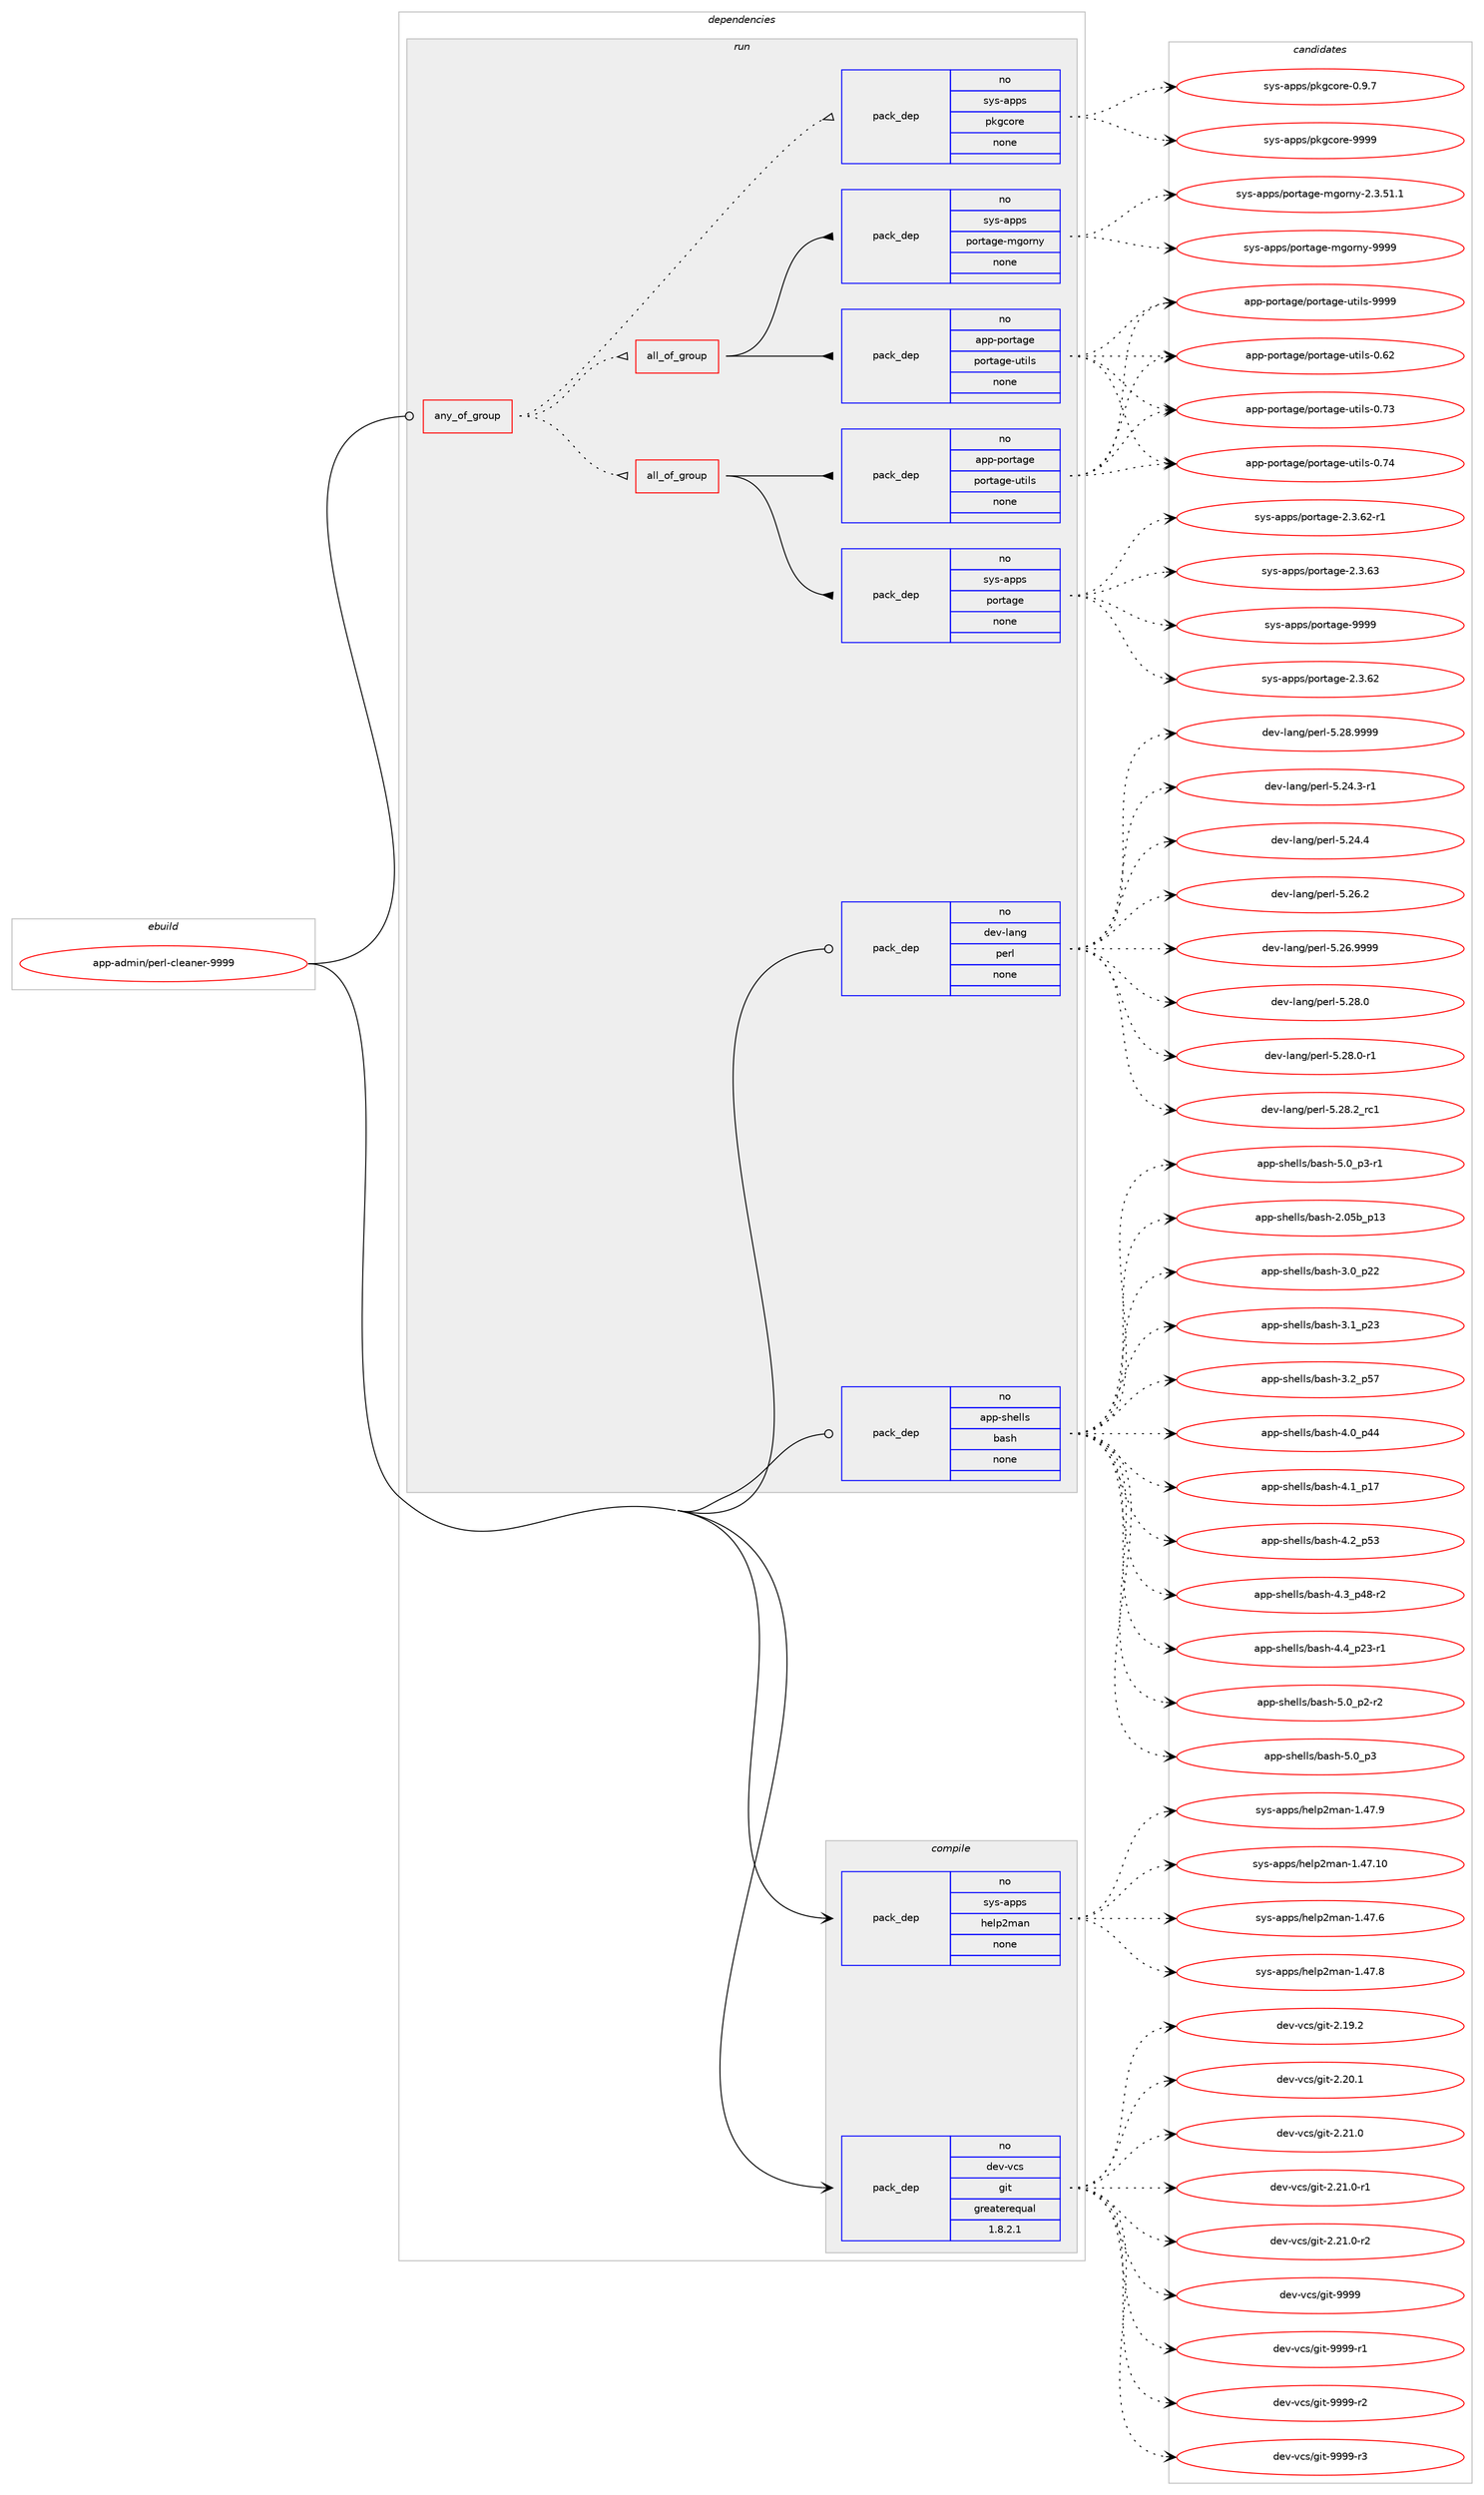 digraph prolog {

# *************
# Graph options
# *************

newrank=true;
concentrate=true;
compound=true;
graph [rankdir=LR,fontname=Helvetica,fontsize=10,ranksep=1.5];#, ranksep=2.5, nodesep=0.2];
edge  [arrowhead=vee];
node  [fontname=Helvetica,fontsize=10];

# **********
# The ebuild
# **********

subgraph cluster_leftcol {
color=gray;
rank=same;
label=<<i>ebuild</i>>;
id [label="app-admin/perl-cleaner-9999", color=red, width=4, href="../app-admin/perl-cleaner-9999.svg"];
}

# ****************
# The dependencies
# ****************

subgraph cluster_midcol {
color=gray;
label=<<i>dependencies</i>>;
subgraph cluster_compile {
fillcolor="#eeeeee";
style=filled;
label=<<i>compile</i>>;
subgraph pack205 {
dependency220 [label=<<TABLE BORDER="0" CELLBORDER="1" CELLSPACING="0" CELLPADDING="4" WIDTH="220"><TR><TD ROWSPAN="6" CELLPADDING="30">pack_dep</TD></TR><TR><TD WIDTH="110">no</TD></TR><TR><TD>dev-vcs</TD></TR><TR><TD>git</TD></TR><TR><TD>greaterequal</TD></TR><TR><TD>1.8.2.1</TD></TR></TABLE>>, shape=none, color=blue];
}
id:e -> dependency220:w [weight=20,style="solid",arrowhead="vee"];
subgraph pack206 {
dependency221 [label=<<TABLE BORDER="0" CELLBORDER="1" CELLSPACING="0" CELLPADDING="4" WIDTH="220"><TR><TD ROWSPAN="6" CELLPADDING="30">pack_dep</TD></TR><TR><TD WIDTH="110">no</TD></TR><TR><TD>sys-apps</TD></TR><TR><TD>help2man</TD></TR><TR><TD>none</TD></TR><TR><TD></TD></TR></TABLE>>, shape=none, color=blue];
}
id:e -> dependency221:w [weight=20,style="solid",arrowhead="vee"];
}
subgraph cluster_compileandrun {
fillcolor="#eeeeee";
style=filled;
label=<<i>compile and run</i>>;
}
subgraph cluster_run {
fillcolor="#eeeeee";
style=filled;
label=<<i>run</i>>;
subgraph any4 {
dependency222 [label=<<TABLE BORDER="0" CELLBORDER="1" CELLSPACING="0" CELLPADDING="4"><TR><TD CELLPADDING="10">any_of_group</TD></TR></TABLE>>, shape=none, color=red];subgraph all2 {
dependency223 [label=<<TABLE BORDER="0" CELLBORDER="1" CELLSPACING="0" CELLPADDING="4"><TR><TD CELLPADDING="10">all_of_group</TD></TR></TABLE>>, shape=none, color=red];subgraph pack207 {
dependency224 [label=<<TABLE BORDER="0" CELLBORDER="1" CELLSPACING="0" CELLPADDING="4" WIDTH="220"><TR><TD ROWSPAN="6" CELLPADDING="30">pack_dep</TD></TR><TR><TD WIDTH="110">no</TD></TR><TR><TD>sys-apps</TD></TR><TR><TD>portage</TD></TR><TR><TD>none</TD></TR><TR><TD></TD></TR></TABLE>>, shape=none, color=blue];
}
dependency223:e -> dependency224:w [weight=20,style="solid",arrowhead="inv"];
subgraph pack208 {
dependency225 [label=<<TABLE BORDER="0" CELLBORDER="1" CELLSPACING="0" CELLPADDING="4" WIDTH="220"><TR><TD ROWSPAN="6" CELLPADDING="30">pack_dep</TD></TR><TR><TD WIDTH="110">no</TD></TR><TR><TD>app-portage</TD></TR><TR><TD>portage-utils</TD></TR><TR><TD>none</TD></TR><TR><TD></TD></TR></TABLE>>, shape=none, color=blue];
}
dependency223:e -> dependency225:w [weight=20,style="solid",arrowhead="inv"];
}
dependency222:e -> dependency223:w [weight=20,style="dotted",arrowhead="oinv"];
subgraph all3 {
dependency226 [label=<<TABLE BORDER="0" CELLBORDER="1" CELLSPACING="0" CELLPADDING="4"><TR><TD CELLPADDING="10">all_of_group</TD></TR></TABLE>>, shape=none, color=red];subgraph pack209 {
dependency227 [label=<<TABLE BORDER="0" CELLBORDER="1" CELLSPACING="0" CELLPADDING="4" WIDTH="220"><TR><TD ROWSPAN="6" CELLPADDING="30">pack_dep</TD></TR><TR><TD WIDTH="110">no</TD></TR><TR><TD>sys-apps</TD></TR><TR><TD>portage-mgorny</TD></TR><TR><TD>none</TD></TR><TR><TD></TD></TR></TABLE>>, shape=none, color=blue];
}
dependency226:e -> dependency227:w [weight=20,style="solid",arrowhead="inv"];
subgraph pack210 {
dependency228 [label=<<TABLE BORDER="0" CELLBORDER="1" CELLSPACING="0" CELLPADDING="4" WIDTH="220"><TR><TD ROWSPAN="6" CELLPADDING="30">pack_dep</TD></TR><TR><TD WIDTH="110">no</TD></TR><TR><TD>app-portage</TD></TR><TR><TD>portage-utils</TD></TR><TR><TD>none</TD></TR><TR><TD></TD></TR></TABLE>>, shape=none, color=blue];
}
dependency226:e -> dependency228:w [weight=20,style="solid",arrowhead="inv"];
}
dependency222:e -> dependency226:w [weight=20,style="dotted",arrowhead="oinv"];
subgraph pack211 {
dependency229 [label=<<TABLE BORDER="0" CELLBORDER="1" CELLSPACING="0" CELLPADDING="4" WIDTH="220"><TR><TD ROWSPAN="6" CELLPADDING="30">pack_dep</TD></TR><TR><TD WIDTH="110">no</TD></TR><TR><TD>sys-apps</TD></TR><TR><TD>pkgcore</TD></TR><TR><TD>none</TD></TR><TR><TD></TD></TR></TABLE>>, shape=none, color=blue];
}
dependency222:e -> dependency229:w [weight=20,style="dotted",arrowhead="oinv"];
}
id:e -> dependency222:w [weight=20,style="solid",arrowhead="odot"];
subgraph pack212 {
dependency230 [label=<<TABLE BORDER="0" CELLBORDER="1" CELLSPACING="0" CELLPADDING="4" WIDTH="220"><TR><TD ROWSPAN="6" CELLPADDING="30">pack_dep</TD></TR><TR><TD WIDTH="110">no</TD></TR><TR><TD>app-shells</TD></TR><TR><TD>bash</TD></TR><TR><TD>none</TD></TR><TR><TD></TD></TR></TABLE>>, shape=none, color=blue];
}
id:e -> dependency230:w [weight=20,style="solid",arrowhead="odot"];
subgraph pack213 {
dependency231 [label=<<TABLE BORDER="0" CELLBORDER="1" CELLSPACING="0" CELLPADDING="4" WIDTH="220"><TR><TD ROWSPAN="6" CELLPADDING="30">pack_dep</TD></TR><TR><TD WIDTH="110">no</TD></TR><TR><TD>dev-lang</TD></TR><TR><TD>perl</TD></TR><TR><TD>none</TD></TR><TR><TD></TD></TR></TABLE>>, shape=none, color=blue];
}
id:e -> dependency231:w [weight=20,style="solid",arrowhead="odot"];
}
}

# **************
# The candidates
# **************

subgraph cluster_choices {
rank=same;
color=gray;
label=<<i>candidates</i>>;

subgraph choice205 {
color=black;
nodesep=1;
choice10010111845118991154710310511645504649574650 [label="dev-vcs/git-2.19.2", color=red, width=4,href="../dev-vcs/git-2.19.2.svg"];
choice10010111845118991154710310511645504650484649 [label="dev-vcs/git-2.20.1", color=red, width=4,href="../dev-vcs/git-2.20.1.svg"];
choice10010111845118991154710310511645504650494648 [label="dev-vcs/git-2.21.0", color=red, width=4,href="../dev-vcs/git-2.21.0.svg"];
choice100101118451189911547103105116455046504946484511449 [label="dev-vcs/git-2.21.0-r1", color=red, width=4,href="../dev-vcs/git-2.21.0-r1.svg"];
choice100101118451189911547103105116455046504946484511450 [label="dev-vcs/git-2.21.0-r2", color=red, width=4,href="../dev-vcs/git-2.21.0-r2.svg"];
choice1001011184511899115471031051164557575757 [label="dev-vcs/git-9999", color=red, width=4,href="../dev-vcs/git-9999.svg"];
choice10010111845118991154710310511645575757574511449 [label="dev-vcs/git-9999-r1", color=red, width=4,href="../dev-vcs/git-9999-r1.svg"];
choice10010111845118991154710310511645575757574511450 [label="dev-vcs/git-9999-r2", color=red, width=4,href="../dev-vcs/git-9999-r2.svg"];
choice10010111845118991154710310511645575757574511451 [label="dev-vcs/git-9999-r3", color=red, width=4,href="../dev-vcs/git-9999-r3.svg"];
dependency220:e -> choice10010111845118991154710310511645504649574650:w [style=dotted,weight="100"];
dependency220:e -> choice10010111845118991154710310511645504650484649:w [style=dotted,weight="100"];
dependency220:e -> choice10010111845118991154710310511645504650494648:w [style=dotted,weight="100"];
dependency220:e -> choice100101118451189911547103105116455046504946484511449:w [style=dotted,weight="100"];
dependency220:e -> choice100101118451189911547103105116455046504946484511450:w [style=dotted,weight="100"];
dependency220:e -> choice1001011184511899115471031051164557575757:w [style=dotted,weight="100"];
dependency220:e -> choice10010111845118991154710310511645575757574511449:w [style=dotted,weight="100"];
dependency220:e -> choice10010111845118991154710310511645575757574511450:w [style=dotted,weight="100"];
dependency220:e -> choice10010111845118991154710310511645575757574511451:w [style=dotted,weight="100"];
}
subgraph choice206 {
color=black;
nodesep=1;
choice11512111545971121121154710410110811250109971104549465255464948 [label="sys-apps/help2man-1.47.10", color=red, width=4,href="../sys-apps/help2man-1.47.10.svg"];
choice115121115459711211211547104101108112501099711045494652554654 [label="sys-apps/help2man-1.47.6", color=red, width=4,href="../sys-apps/help2man-1.47.6.svg"];
choice115121115459711211211547104101108112501099711045494652554656 [label="sys-apps/help2man-1.47.8", color=red, width=4,href="../sys-apps/help2man-1.47.8.svg"];
choice115121115459711211211547104101108112501099711045494652554657 [label="sys-apps/help2man-1.47.9", color=red, width=4,href="../sys-apps/help2man-1.47.9.svg"];
dependency221:e -> choice11512111545971121121154710410110811250109971104549465255464948:w [style=dotted,weight="100"];
dependency221:e -> choice115121115459711211211547104101108112501099711045494652554654:w [style=dotted,weight="100"];
dependency221:e -> choice115121115459711211211547104101108112501099711045494652554656:w [style=dotted,weight="100"];
dependency221:e -> choice115121115459711211211547104101108112501099711045494652554657:w [style=dotted,weight="100"];
}
subgraph choice207 {
color=black;
nodesep=1;
choice1151211154597112112115471121111141169710310145504651465450 [label="sys-apps/portage-2.3.62", color=red, width=4,href="../sys-apps/portage-2.3.62.svg"];
choice11512111545971121121154711211111411697103101455046514654504511449 [label="sys-apps/portage-2.3.62-r1", color=red, width=4,href="../sys-apps/portage-2.3.62-r1.svg"];
choice1151211154597112112115471121111141169710310145504651465451 [label="sys-apps/portage-2.3.63", color=red, width=4,href="../sys-apps/portage-2.3.63.svg"];
choice115121115459711211211547112111114116971031014557575757 [label="sys-apps/portage-9999", color=red, width=4,href="../sys-apps/portage-9999.svg"];
dependency224:e -> choice1151211154597112112115471121111141169710310145504651465450:w [style=dotted,weight="100"];
dependency224:e -> choice11512111545971121121154711211111411697103101455046514654504511449:w [style=dotted,weight="100"];
dependency224:e -> choice1151211154597112112115471121111141169710310145504651465451:w [style=dotted,weight="100"];
dependency224:e -> choice115121115459711211211547112111114116971031014557575757:w [style=dotted,weight="100"];
}
subgraph choice208 {
color=black;
nodesep=1;
choice9711211245112111114116971031014711211111411697103101451171161051081154548465450 [label="app-portage/portage-utils-0.62", color=red, width=4,href="../app-portage/portage-utils-0.62.svg"];
choice9711211245112111114116971031014711211111411697103101451171161051081154548465551 [label="app-portage/portage-utils-0.73", color=red, width=4,href="../app-portage/portage-utils-0.73.svg"];
choice9711211245112111114116971031014711211111411697103101451171161051081154548465552 [label="app-portage/portage-utils-0.74", color=red, width=4,href="../app-portage/portage-utils-0.74.svg"];
choice9711211245112111114116971031014711211111411697103101451171161051081154557575757 [label="app-portage/portage-utils-9999", color=red, width=4,href="../app-portage/portage-utils-9999.svg"];
dependency225:e -> choice9711211245112111114116971031014711211111411697103101451171161051081154548465450:w [style=dotted,weight="100"];
dependency225:e -> choice9711211245112111114116971031014711211111411697103101451171161051081154548465551:w [style=dotted,weight="100"];
dependency225:e -> choice9711211245112111114116971031014711211111411697103101451171161051081154548465552:w [style=dotted,weight="100"];
dependency225:e -> choice9711211245112111114116971031014711211111411697103101451171161051081154557575757:w [style=dotted,weight="100"];
}
subgraph choice209 {
color=black;
nodesep=1;
choice1151211154597112112115471121111141169710310145109103111114110121455046514653494649 [label="sys-apps/portage-mgorny-2.3.51.1", color=red, width=4,href="../sys-apps/portage-mgorny-2.3.51.1.svg"];
choice11512111545971121121154711211111411697103101451091031111141101214557575757 [label="sys-apps/portage-mgorny-9999", color=red, width=4,href="../sys-apps/portage-mgorny-9999.svg"];
dependency227:e -> choice1151211154597112112115471121111141169710310145109103111114110121455046514653494649:w [style=dotted,weight="100"];
dependency227:e -> choice11512111545971121121154711211111411697103101451091031111141101214557575757:w [style=dotted,weight="100"];
}
subgraph choice210 {
color=black;
nodesep=1;
choice9711211245112111114116971031014711211111411697103101451171161051081154548465450 [label="app-portage/portage-utils-0.62", color=red, width=4,href="../app-portage/portage-utils-0.62.svg"];
choice9711211245112111114116971031014711211111411697103101451171161051081154548465551 [label="app-portage/portage-utils-0.73", color=red, width=4,href="../app-portage/portage-utils-0.73.svg"];
choice9711211245112111114116971031014711211111411697103101451171161051081154548465552 [label="app-portage/portage-utils-0.74", color=red, width=4,href="../app-portage/portage-utils-0.74.svg"];
choice9711211245112111114116971031014711211111411697103101451171161051081154557575757 [label="app-portage/portage-utils-9999", color=red, width=4,href="../app-portage/portage-utils-9999.svg"];
dependency228:e -> choice9711211245112111114116971031014711211111411697103101451171161051081154548465450:w [style=dotted,weight="100"];
dependency228:e -> choice9711211245112111114116971031014711211111411697103101451171161051081154548465551:w [style=dotted,weight="100"];
dependency228:e -> choice9711211245112111114116971031014711211111411697103101451171161051081154548465552:w [style=dotted,weight="100"];
dependency228:e -> choice9711211245112111114116971031014711211111411697103101451171161051081154557575757:w [style=dotted,weight="100"];
}
subgraph choice211 {
color=black;
nodesep=1;
choice11512111545971121121154711210710399111114101454846574655 [label="sys-apps/pkgcore-0.9.7", color=red, width=4,href="../sys-apps/pkgcore-0.9.7.svg"];
choice115121115459711211211547112107103991111141014557575757 [label="sys-apps/pkgcore-9999", color=red, width=4,href="../sys-apps/pkgcore-9999.svg"];
dependency229:e -> choice11512111545971121121154711210710399111114101454846574655:w [style=dotted,weight="100"];
dependency229:e -> choice115121115459711211211547112107103991111141014557575757:w [style=dotted,weight="100"];
}
subgraph choice212 {
color=black;
nodesep=1;
choice9711211245115104101108108115479897115104455046485398951124951 [label="app-shells/bash-2.05b_p13", color=red, width=4,href="../app-shells/bash-2.05b_p13.svg"];
choice971121124511510410110810811547989711510445514648951125050 [label="app-shells/bash-3.0_p22", color=red, width=4,href="../app-shells/bash-3.0_p22.svg"];
choice971121124511510410110810811547989711510445514649951125051 [label="app-shells/bash-3.1_p23", color=red, width=4,href="../app-shells/bash-3.1_p23.svg"];
choice971121124511510410110810811547989711510445514650951125355 [label="app-shells/bash-3.2_p57", color=red, width=4,href="../app-shells/bash-3.2_p57.svg"];
choice971121124511510410110810811547989711510445524648951125252 [label="app-shells/bash-4.0_p44", color=red, width=4,href="../app-shells/bash-4.0_p44.svg"];
choice971121124511510410110810811547989711510445524649951124955 [label="app-shells/bash-4.1_p17", color=red, width=4,href="../app-shells/bash-4.1_p17.svg"];
choice971121124511510410110810811547989711510445524650951125351 [label="app-shells/bash-4.2_p53", color=red, width=4,href="../app-shells/bash-4.2_p53.svg"];
choice9711211245115104101108108115479897115104455246519511252564511450 [label="app-shells/bash-4.3_p48-r2", color=red, width=4,href="../app-shells/bash-4.3_p48-r2.svg"];
choice9711211245115104101108108115479897115104455246529511250514511449 [label="app-shells/bash-4.4_p23-r1", color=red, width=4,href="../app-shells/bash-4.4_p23-r1.svg"];
choice97112112451151041011081081154798971151044553464895112504511450 [label="app-shells/bash-5.0_p2-r2", color=red, width=4,href="../app-shells/bash-5.0_p2-r2.svg"];
choice9711211245115104101108108115479897115104455346489511251 [label="app-shells/bash-5.0_p3", color=red, width=4,href="../app-shells/bash-5.0_p3.svg"];
choice97112112451151041011081081154798971151044553464895112514511449 [label="app-shells/bash-5.0_p3-r1", color=red, width=4,href="../app-shells/bash-5.0_p3-r1.svg"];
dependency230:e -> choice9711211245115104101108108115479897115104455046485398951124951:w [style=dotted,weight="100"];
dependency230:e -> choice971121124511510410110810811547989711510445514648951125050:w [style=dotted,weight="100"];
dependency230:e -> choice971121124511510410110810811547989711510445514649951125051:w [style=dotted,weight="100"];
dependency230:e -> choice971121124511510410110810811547989711510445514650951125355:w [style=dotted,weight="100"];
dependency230:e -> choice971121124511510410110810811547989711510445524648951125252:w [style=dotted,weight="100"];
dependency230:e -> choice971121124511510410110810811547989711510445524649951124955:w [style=dotted,weight="100"];
dependency230:e -> choice971121124511510410110810811547989711510445524650951125351:w [style=dotted,weight="100"];
dependency230:e -> choice9711211245115104101108108115479897115104455246519511252564511450:w [style=dotted,weight="100"];
dependency230:e -> choice9711211245115104101108108115479897115104455246529511250514511449:w [style=dotted,weight="100"];
dependency230:e -> choice97112112451151041011081081154798971151044553464895112504511450:w [style=dotted,weight="100"];
dependency230:e -> choice9711211245115104101108108115479897115104455346489511251:w [style=dotted,weight="100"];
dependency230:e -> choice97112112451151041011081081154798971151044553464895112514511449:w [style=dotted,weight="100"];
}
subgraph choice213 {
color=black;
nodesep=1;
choice100101118451089711010347112101114108455346505246514511449 [label="dev-lang/perl-5.24.3-r1", color=red, width=4,href="../dev-lang/perl-5.24.3-r1.svg"];
choice10010111845108971101034711210111410845534650524652 [label="dev-lang/perl-5.24.4", color=red, width=4,href="../dev-lang/perl-5.24.4.svg"];
choice10010111845108971101034711210111410845534650544650 [label="dev-lang/perl-5.26.2", color=red, width=4,href="../dev-lang/perl-5.26.2.svg"];
choice10010111845108971101034711210111410845534650544657575757 [label="dev-lang/perl-5.26.9999", color=red, width=4,href="../dev-lang/perl-5.26.9999.svg"];
choice10010111845108971101034711210111410845534650564648 [label="dev-lang/perl-5.28.0", color=red, width=4,href="../dev-lang/perl-5.28.0.svg"];
choice100101118451089711010347112101114108455346505646484511449 [label="dev-lang/perl-5.28.0-r1", color=red, width=4,href="../dev-lang/perl-5.28.0-r1.svg"];
choice10010111845108971101034711210111410845534650564650951149949 [label="dev-lang/perl-5.28.2_rc1", color=red, width=4,href="../dev-lang/perl-5.28.2_rc1.svg"];
choice10010111845108971101034711210111410845534650564657575757 [label="dev-lang/perl-5.28.9999", color=red, width=4,href="../dev-lang/perl-5.28.9999.svg"];
dependency231:e -> choice100101118451089711010347112101114108455346505246514511449:w [style=dotted,weight="100"];
dependency231:e -> choice10010111845108971101034711210111410845534650524652:w [style=dotted,weight="100"];
dependency231:e -> choice10010111845108971101034711210111410845534650544650:w [style=dotted,weight="100"];
dependency231:e -> choice10010111845108971101034711210111410845534650544657575757:w [style=dotted,weight="100"];
dependency231:e -> choice10010111845108971101034711210111410845534650564648:w [style=dotted,weight="100"];
dependency231:e -> choice100101118451089711010347112101114108455346505646484511449:w [style=dotted,weight="100"];
dependency231:e -> choice10010111845108971101034711210111410845534650564650951149949:w [style=dotted,weight="100"];
dependency231:e -> choice10010111845108971101034711210111410845534650564657575757:w [style=dotted,weight="100"];
}
}

}
